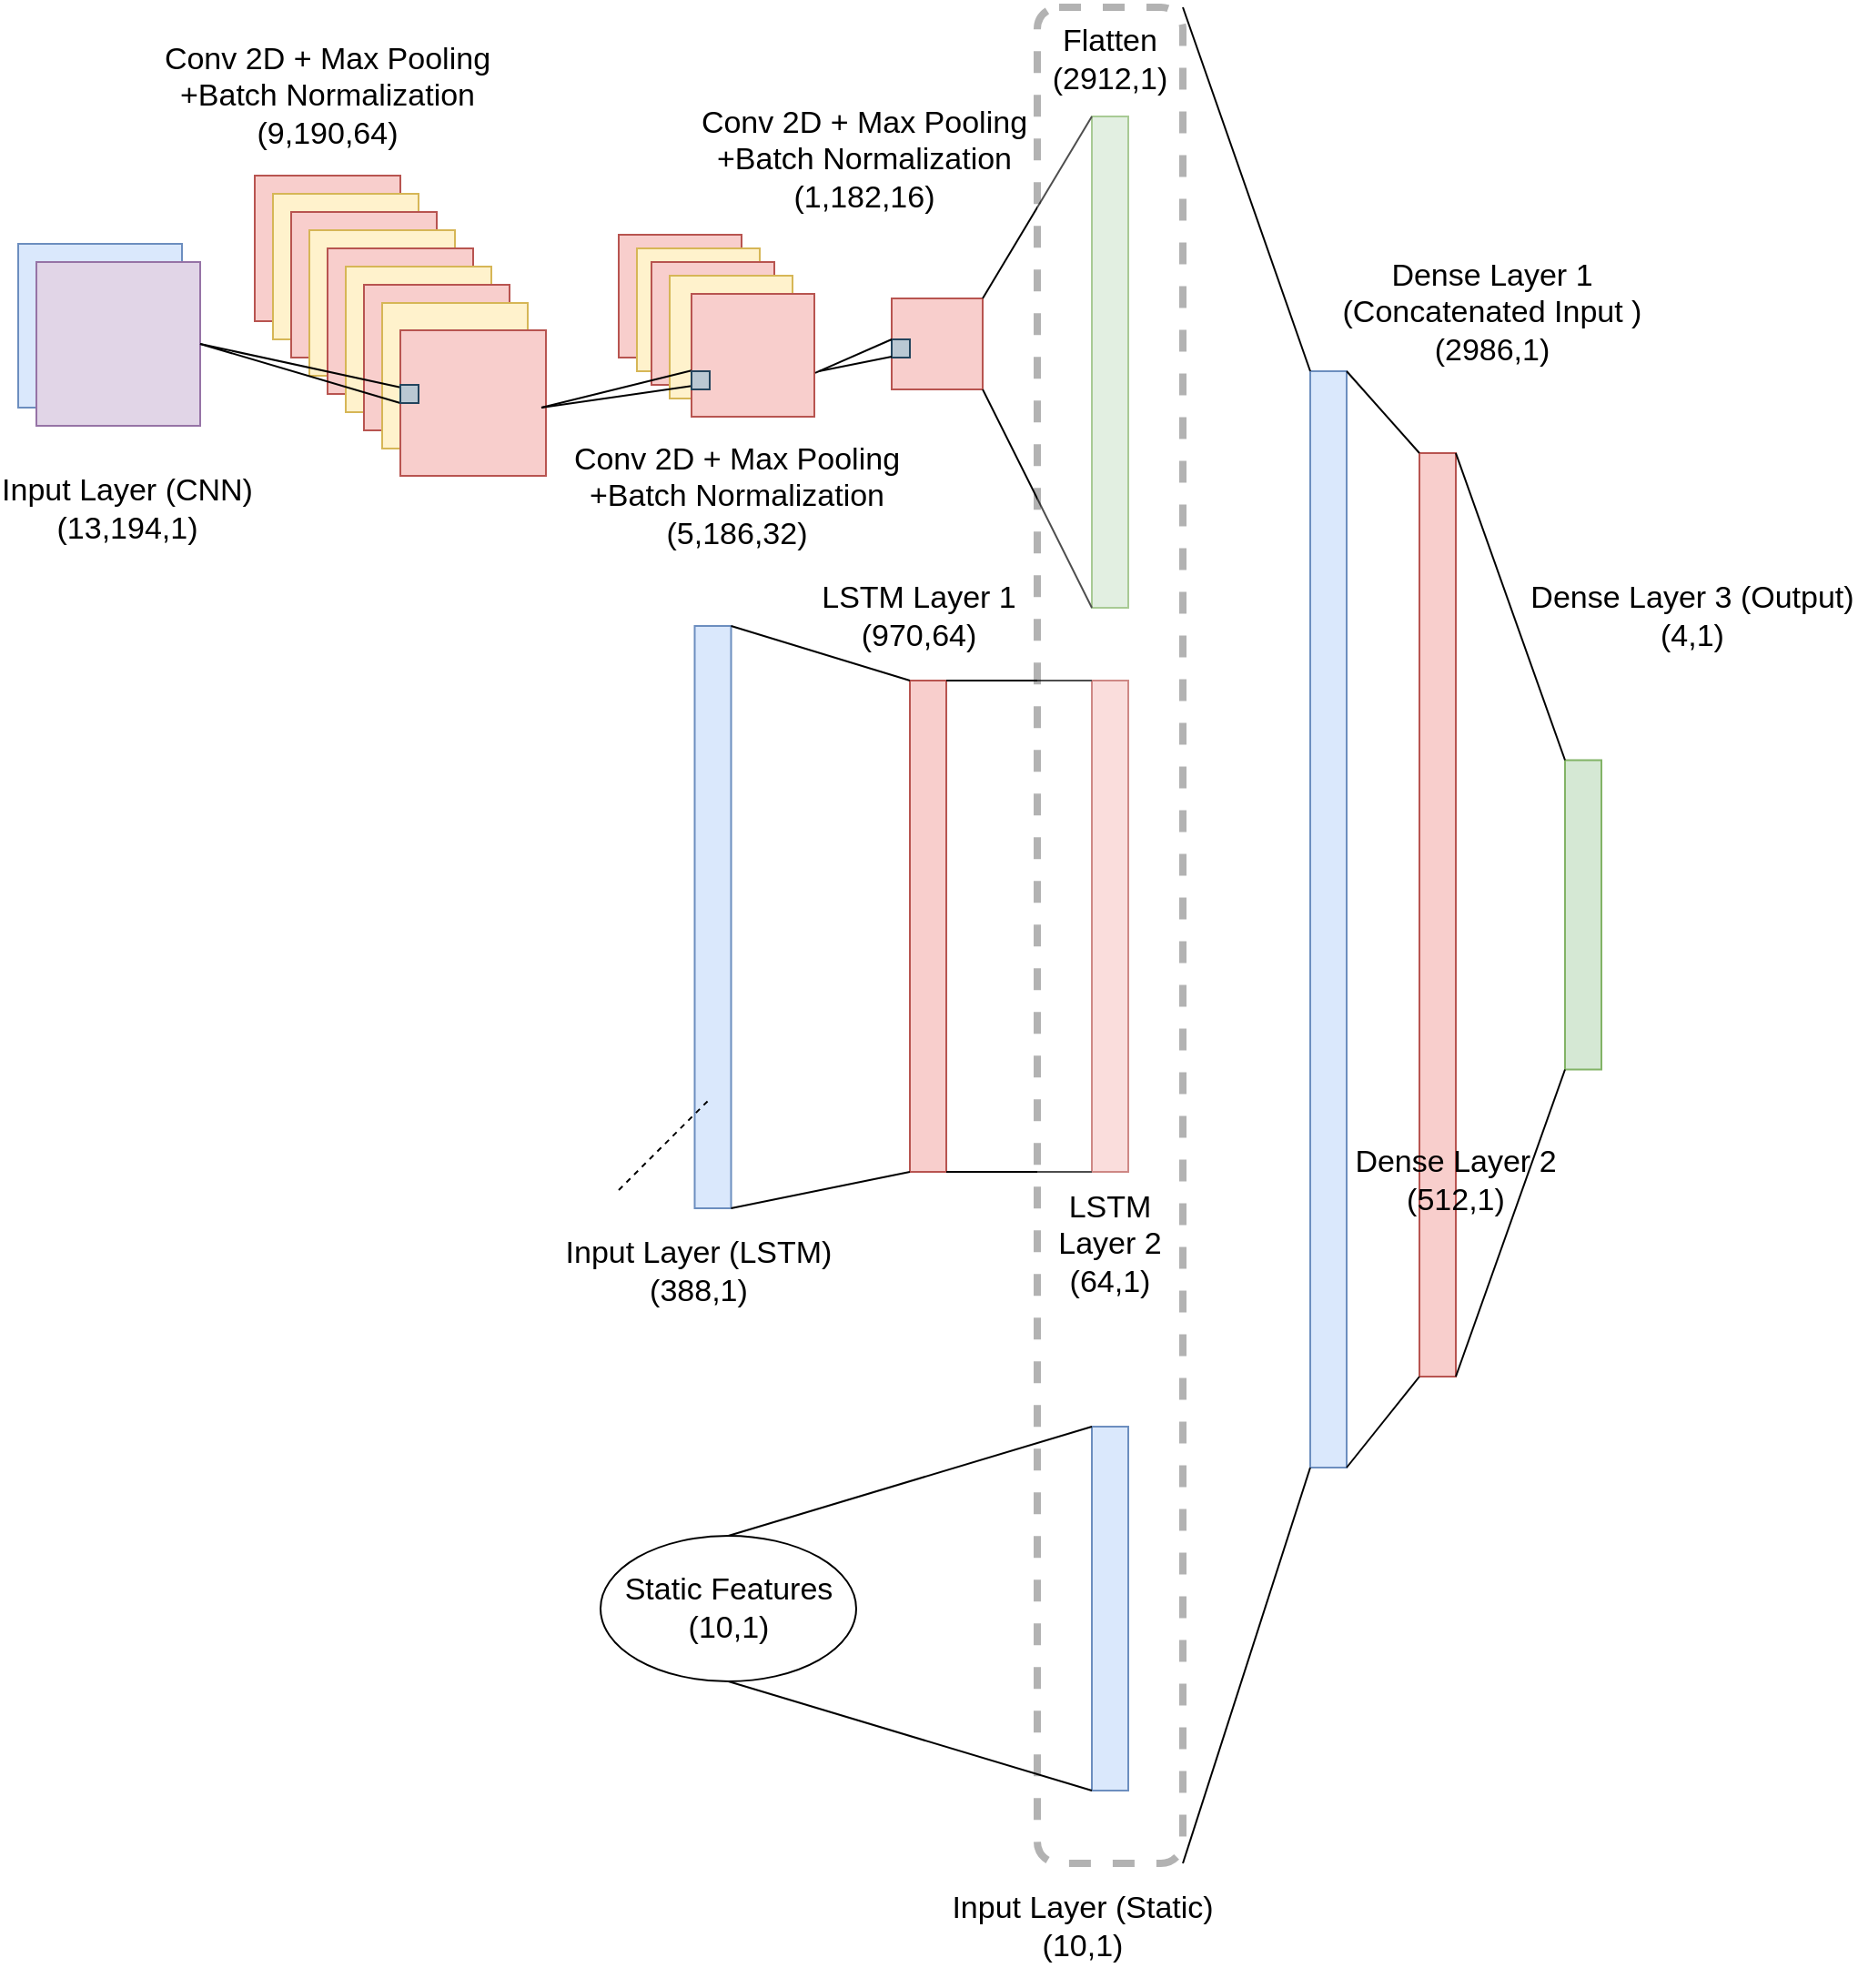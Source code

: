 <mxfile compressed="false" version="14.9.0" type="github">
  <diagram id="HRz2BaVfYzM14FI6Cr06" name="Page-1">
    <mxGraphModel dx="1422" dy="1880" grid="1" gridSize="10" guides="1" tooltips="1" connect="1" arrows="1" fold="1" page="1" pageScale="1" pageWidth="850" pageHeight="1100" math="0" shadow="0">
      <root>
        <mxCell id="0" />
        <mxCell id="1" parent="0" />
        <mxCell id="ROyDRAQvj7djIwxt4Fbn-3" value="" style="whiteSpace=wrap;html=1;aspect=fixed;fillColor=#dae8fc;strokeColor=#6c8ebf;" parent="1" vertex="1">
          <mxGeometry x="10" y="100" width="90" height="90" as="geometry" />
        </mxCell>
        <mxCell id="ROyDRAQvj7djIwxt4Fbn-4" value="" style="whiteSpace=wrap;html=1;aspect=fixed;fillColor=#e1d5e7;strokeColor=#9673a6;" parent="1" vertex="1">
          <mxGeometry x="20" y="110" width="90" height="90" as="geometry" />
        </mxCell>
        <mxCell id="ROyDRAQvj7djIwxt4Fbn-5" value="" style="rounded=0;whiteSpace=wrap;html=1;fillColor=#f8cecc;strokeColor=#b85450;" parent="1" vertex="1">
          <mxGeometry x="500" y="340" width="20" height="270" as="geometry" />
        </mxCell>
        <mxCell id="ROyDRAQvj7djIwxt4Fbn-7" value="" style="whiteSpace=wrap;html=1;aspect=fixed;fillColor=#f8cecc;strokeColor=#b85450;" parent="1" vertex="1">
          <mxGeometry x="140" y="62.5" width="80" height="80" as="geometry" />
        </mxCell>
        <mxCell id="ROyDRAQvj7djIwxt4Fbn-8" value="" style="whiteSpace=wrap;html=1;aspect=fixed;fillColor=#fff2cc;strokeColor=#d6b656;" parent="1" vertex="1">
          <mxGeometry x="150" y="72.5" width="80" height="80" as="geometry" />
        </mxCell>
        <mxCell id="ROyDRAQvj7djIwxt4Fbn-9" value="" style="whiteSpace=wrap;html=1;aspect=fixed;fillColor=#f8cecc;strokeColor=#b85450;" parent="1" vertex="1">
          <mxGeometry x="160" y="82.5" width="80" height="80" as="geometry" />
        </mxCell>
        <mxCell id="ROyDRAQvj7djIwxt4Fbn-10" value="" style="whiteSpace=wrap;html=1;aspect=fixed;fillColor=#fff2cc;strokeColor=#d6b656;" parent="1" vertex="1">
          <mxGeometry x="170" y="92.5" width="80" height="80" as="geometry" />
        </mxCell>
        <mxCell id="ROyDRAQvj7djIwxt4Fbn-11" value="" style="whiteSpace=wrap;html=1;aspect=fixed;fillColor=#f8cecc;strokeColor=#b85450;" parent="1" vertex="1">
          <mxGeometry x="180" y="102.5" width="80" height="80" as="geometry" />
        </mxCell>
        <mxCell id="ROyDRAQvj7djIwxt4Fbn-12" value="" style="whiteSpace=wrap;html=1;aspect=fixed;fillColor=#fff2cc;strokeColor=#d6b656;" parent="1" vertex="1">
          <mxGeometry x="190" y="112.5" width="80" height="80" as="geometry" />
        </mxCell>
        <mxCell id="ROyDRAQvj7djIwxt4Fbn-13" value="" style="whiteSpace=wrap;html=1;aspect=fixed;fillColor=#f8cecc;strokeColor=#b85450;" parent="1" vertex="1">
          <mxGeometry x="200" y="122.5" width="80" height="80" as="geometry" />
        </mxCell>
        <mxCell id="ROyDRAQvj7djIwxt4Fbn-14" value="" style="whiteSpace=wrap;html=1;aspect=fixed;fillColor=#fff2cc;strokeColor=#d6b656;" parent="1" vertex="1">
          <mxGeometry x="210" y="132.5" width="80" height="80" as="geometry" />
        </mxCell>
        <mxCell id="ROyDRAQvj7djIwxt4Fbn-15" value="" style="whiteSpace=wrap;html=1;aspect=fixed;fillColor=#f8cecc;strokeColor=#b85450;" parent="1" vertex="1">
          <mxGeometry x="220" y="147.5" width="80" height="80" as="geometry" />
        </mxCell>
        <mxCell id="ROyDRAQvj7djIwxt4Fbn-27" value="" style="whiteSpace=wrap;html=1;aspect=fixed;fillColor=#f8cecc;strokeColor=#b85450;" parent="1" vertex="1">
          <mxGeometry x="490" y="130" width="50" height="50" as="geometry" />
        </mxCell>
        <mxCell id="ROyDRAQvj7djIwxt4Fbn-30" value="" style="whiteSpace=wrap;html=1;aspect=fixed;fillColor=#f8cecc;strokeColor=#b85450;" parent="1" vertex="1">
          <mxGeometry x="340" y="95" width="67.5" height="67.5" as="geometry" />
        </mxCell>
        <mxCell id="ROyDRAQvj7djIwxt4Fbn-31" value="" style="whiteSpace=wrap;html=1;aspect=fixed;fillColor=#fff2cc;strokeColor=#d6b656;" parent="1" vertex="1">
          <mxGeometry x="350" y="102.5" width="67.5" height="67.5" as="geometry" />
        </mxCell>
        <mxCell id="ROyDRAQvj7djIwxt4Fbn-32" value="" style="whiteSpace=wrap;html=1;aspect=fixed;fillColor=#f8cecc;strokeColor=#b85450;" parent="1" vertex="1">
          <mxGeometry x="358" y="110" width="67.5" height="67.5" as="geometry" />
        </mxCell>
        <mxCell id="ROyDRAQvj7djIwxt4Fbn-33" value="" style="whiteSpace=wrap;html=1;aspect=fixed;fillColor=#fff2cc;strokeColor=#d6b656;" parent="1" vertex="1">
          <mxGeometry x="368" y="117.5" width="67.5" height="67.5" as="geometry" />
        </mxCell>
        <mxCell id="ROyDRAQvj7djIwxt4Fbn-37" value="" style="whiteSpace=wrap;html=1;aspect=fixed;fillColor=#f8cecc;strokeColor=#b85450;" parent="1" vertex="1">
          <mxGeometry x="380" y="127.5" width="67.5" height="67.5" as="geometry" />
        </mxCell>
        <mxCell id="ROyDRAQvj7djIwxt4Fbn-39" value="" style="rounded=0;whiteSpace=wrap;html=1;fillColor=#d5e8d4;strokeColor=#82b366;" parent="1" vertex="1">
          <mxGeometry x="600" y="30" width="20" height="270" as="geometry" />
        </mxCell>
        <mxCell id="ROyDRAQvj7djIwxt4Fbn-40" value="" style="rounded=0;whiteSpace=wrap;html=1;fillColor=#dae8fc;strokeColor=#6c8ebf;" parent="1" vertex="1">
          <mxGeometry x="381.75" y="310" width="20" height="320" as="geometry" />
        </mxCell>
        <mxCell id="ROyDRAQvj7djIwxt4Fbn-41" value="" style="rounded=0;whiteSpace=wrap;html=1;fillColor=#f8cecc;strokeColor=#b85450;" parent="1" vertex="1">
          <mxGeometry x="600" y="340" width="20" height="270" as="geometry" />
        </mxCell>
        <mxCell id="ROyDRAQvj7djIwxt4Fbn-42" value="" style="rounded=0;whiteSpace=wrap;html=1;fillColor=#dae8fc;strokeColor=#6c8ebf;" parent="1" vertex="1">
          <mxGeometry x="720" y="170" width="20" height="602.5" as="geometry" />
        </mxCell>
        <mxCell id="ROyDRAQvj7djIwxt4Fbn-43" value="" style="rounded=0;whiteSpace=wrap;html=1;fillColor=#f8cecc;strokeColor=#b85450;" parent="1" vertex="1">
          <mxGeometry x="780" y="215" width="20" height="507.5" as="geometry" />
        </mxCell>
        <mxCell id="ROyDRAQvj7djIwxt4Fbn-46" value="" style="rounded=0;whiteSpace=wrap;html=1;fillColor=#d5e8d4;strokeColor=#82b366;" parent="1" vertex="1">
          <mxGeometry x="860" y="383.75" width="20" height="170" as="geometry" />
        </mxCell>
        <mxCell id="ROyDRAQvj7djIwxt4Fbn-50" value="" style="endArrow=none;html=1;entryX=1;entryY=0.5;entryDx=0;entryDy=0;" parent="1" source="ROyDRAQvj7djIwxt4Fbn-15" target="ROyDRAQvj7djIwxt4Fbn-4" edge="1">
          <mxGeometry width="50" height="50" relative="1" as="geometry">
            <mxPoint x="410" y="370" as="sourcePoint" />
            <mxPoint x="450" y="340" as="targetPoint" />
          </mxGeometry>
        </mxCell>
        <mxCell id="ROyDRAQvj7djIwxt4Fbn-51" value="" style="endArrow=none;html=1;entryX=1;entryY=0.5;entryDx=0;entryDy=0;exitX=0;exitY=0.5;exitDx=0;exitDy=0;" parent="1" source="ROyDRAQvj7djIwxt4Fbn-15" target="ROyDRAQvj7djIwxt4Fbn-4" edge="1">
          <mxGeometry width="50" height="50" relative="1" as="geometry">
            <mxPoint x="220" y="310" as="sourcePoint" />
            <mxPoint x="110" y="290" as="targetPoint" />
          </mxGeometry>
        </mxCell>
        <mxCell id="ROyDRAQvj7djIwxt4Fbn-52" value="" style="whiteSpace=wrap;html=1;aspect=fixed;fillColor=#bac8d3;strokeColor=#23445d;" parent="1" vertex="1">
          <mxGeometry x="220" y="177.5" width="10" height="10" as="geometry" />
        </mxCell>
        <mxCell id="ROyDRAQvj7djIwxt4Fbn-53" value="" style="endArrow=none;html=1;entryX=1;entryY=0.5;entryDx=0;entryDy=0;" parent="1" source="ROyDRAQvj7djIwxt4Fbn-37" edge="1">
          <mxGeometry width="50" height="50" relative="1" as="geometry">
            <mxPoint x="407.5" y="213.833" as="sourcePoint" />
            <mxPoint x="297.5" y="190" as="targetPoint" />
          </mxGeometry>
        </mxCell>
        <mxCell id="ROyDRAQvj7djIwxt4Fbn-54" value="" style="endArrow=none;html=1;entryX=1;entryY=0.5;entryDx=0;entryDy=0;exitX=0;exitY=0.75;exitDx=0;exitDy=0;" parent="1" source="ROyDRAQvj7djIwxt4Fbn-37" edge="1">
          <mxGeometry width="50" height="50" relative="1" as="geometry">
            <mxPoint x="407.5" y="213.833" as="sourcePoint" />
            <mxPoint x="297.5" y="190" as="targetPoint" />
          </mxGeometry>
        </mxCell>
        <mxCell id="ROyDRAQvj7djIwxt4Fbn-55" value="" style="whiteSpace=wrap;html=1;aspect=fixed;fillColor=#bac8d3;strokeColor=#23445d;" parent="1" vertex="1">
          <mxGeometry x="380" y="170" width="10" height="10" as="geometry" />
        </mxCell>
        <mxCell id="ROyDRAQvj7djIwxt4Fbn-56" value="" style="whiteSpace=wrap;html=1;aspect=fixed;fillColor=#bac8d3;strokeColor=#23445d;" parent="1" vertex="1">
          <mxGeometry x="490" y="152.5" width="10" height="10" as="geometry" />
        </mxCell>
        <mxCell id="ROyDRAQvj7djIwxt4Fbn-57" value="" style="endArrow=none;html=1;exitX=0;exitY=0.64;exitDx=0;exitDy=0;exitPerimeter=0;" parent="1" source="ROyDRAQvj7djIwxt4Fbn-27" edge="1">
          <mxGeometry width="50" height="50" relative="1" as="geometry">
            <mxPoint x="200" y="390" as="sourcePoint" />
            <mxPoint x="450" y="170" as="targetPoint" />
          </mxGeometry>
        </mxCell>
        <mxCell id="ROyDRAQvj7djIwxt4Fbn-59" value="" style="endArrow=none;html=1;exitX=0;exitY=0;exitDx=0;exitDy=0;entryX=1.007;entryY=0.644;entryDx=0;entryDy=0;entryPerimeter=0;" parent="1" source="ROyDRAQvj7djIwxt4Fbn-56" target="ROyDRAQvj7djIwxt4Fbn-37" edge="1">
          <mxGeometry width="50" height="50" relative="1" as="geometry">
            <mxPoint x="510" y="182" as="sourcePoint" />
            <mxPoint x="470" y="190" as="targetPoint" />
          </mxGeometry>
        </mxCell>
        <mxCell id="ROyDRAQvj7djIwxt4Fbn-60" value="" style="endArrow=none;html=1;entryX=1;entryY=0;entryDx=0;entryDy=0;exitX=0;exitY=0;exitDx=0;exitDy=0;" parent="1" source="ROyDRAQvj7djIwxt4Fbn-39" target="ROyDRAQvj7djIwxt4Fbn-27" edge="1">
          <mxGeometry width="50" height="50" relative="1" as="geometry">
            <mxPoint x="400" y="390" as="sourcePoint" />
            <mxPoint x="450" y="340" as="targetPoint" />
          </mxGeometry>
        </mxCell>
        <mxCell id="ROyDRAQvj7djIwxt4Fbn-61" value="" style="endArrow=none;html=1;entryX=1;entryY=1;entryDx=0;entryDy=0;exitX=0;exitY=1;exitDx=0;exitDy=0;" parent="1" source="ROyDRAQvj7djIwxt4Fbn-39" target="ROyDRAQvj7djIwxt4Fbn-27" edge="1">
          <mxGeometry width="50" height="50" relative="1" as="geometry">
            <mxPoint x="400" y="390" as="sourcePoint" />
            <mxPoint x="450" y="340" as="targetPoint" />
          </mxGeometry>
        </mxCell>
        <mxCell id="ROyDRAQvj7djIwxt4Fbn-62" value="" style="endArrow=none;html=1;exitX=1;exitY=0;exitDx=0;exitDy=0;entryX=0;entryY=0;entryDx=0;entryDy=0;" parent="1" source="ROyDRAQvj7djIwxt4Fbn-40" target="ROyDRAQvj7djIwxt4Fbn-5" edge="1">
          <mxGeometry width="50" height="50" relative="1" as="geometry">
            <mxPoint x="400" y="390" as="sourcePoint" />
            <mxPoint x="450" y="340" as="targetPoint" />
          </mxGeometry>
        </mxCell>
        <mxCell id="ROyDRAQvj7djIwxt4Fbn-63" value="" style="endArrow=none;html=1;exitX=1;exitY=1;exitDx=0;exitDy=0;entryX=0;entryY=1;entryDx=0;entryDy=0;" parent="1" source="ROyDRAQvj7djIwxt4Fbn-40" target="ROyDRAQvj7djIwxt4Fbn-5" edge="1">
          <mxGeometry width="50" height="50" relative="1" as="geometry">
            <mxPoint x="410" y="320" as="sourcePoint" />
            <mxPoint x="510" y="350.0" as="targetPoint" />
          </mxGeometry>
        </mxCell>
        <mxCell id="ROyDRAQvj7djIwxt4Fbn-64" value="" style="endArrow=none;html=1;exitX=1;exitY=0;exitDx=0;exitDy=0;entryX=0;entryY=0;entryDx=0;entryDy=0;" parent="1" source="ROyDRAQvj7djIwxt4Fbn-5" target="ROyDRAQvj7djIwxt4Fbn-41" edge="1">
          <mxGeometry width="50" height="50" relative="1" as="geometry">
            <mxPoint x="420" y="330" as="sourcePoint" />
            <mxPoint x="520" y="360.0" as="targetPoint" />
          </mxGeometry>
        </mxCell>
        <mxCell id="ROyDRAQvj7djIwxt4Fbn-65" value="" style="endArrow=none;html=1;exitX=1;exitY=1;exitDx=0;exitDy=0;entryX=0;entryY=1;entryDx=0;entryDy=0;" parent="1" source="ROyDRAQvj7djIwxt4Fbn-5" target="ROyDRAQvj7djIwxt4Fbn-41" edge="1">
          <mxGeometry width="50" height="50" relative="1" as="geometry">
            <mxPoint x="430" y="340" as="sourcePoint" />
            <mxPoint x="530" y="370.0" as="targetPoint" />
          </mxGeometry>
        </mxCell>
        <mxCell id="ROyDRAQvj7djIwxt4Fbn-66" value="" style="endArrow=none;html=1;exitX=1;exitY=0;exitDx=0;exitDy=0;entryX=0;entryY=0;entryDx=0;entryDy=0;" parent="1" source="ROyDRAQvj7djIwxt4Fbn-42" target="ROyDRAQvj7djIwxt4Fbn-43" edge="1">
          <mxGeometry width="50" height="50" relative="1" as="geometry">
            <mxPoint x="480" y="492.5" as="sourcePoint" />
            <mxPoint x="580" y="522.5" as="targetPoint" />
          </mxGeometry>
        </mxCell>
        <mxCell id="ROyDRAQvj7djIwxt4Fbn-67" value="" style="endArrow=none;html=1;exitX=1;exitY=1;exitDx=0;exitDy=0;entryX=0;entryY=1;entryDx=0;entryDy=0;" parent="1" source="ROyDRAQvj7djIwxt4Fbn-42" target="ROyDRAQvj7djIwxt4Fbn-43" edge="1">
          <mxGeometry width="50" height="50" relative="1" as="geometry">
            <mxPoint x="490" y="502.5" as="sourcePoint" />
            <mxPoint x="590" y="532.5" as="targetPoint" />
          </mxGeometry>
        </mxCell>
        <mxCell id="ROyDRAQvj7djIwxt4Fbn-70" value="" style="endArrow=none;html=1;exitX=1;exitY=1;exitDx=0;exitDy=0;entryX=0;entryY=1;entryDx=0;entryDy=0;" parent="1" source="ROyDRAQvj7djIwxt4Fbn-43" target="ROyDRAQvj7djIwxt4Fbn-46" edge="1">
          <mxGeometry width="50" height="50" relative="1" as="geometry">
            <mxPoint x="850" y="692.5" as="sourcePoint" />
            <mxPoint x="620" y="562.5" as="targetPoint" />
          </mxGeometry>
        </mxCell>
        <mxCell id="ROyDRAQvj7djIwxt4Fbn-71" value="" style="endArrow=none;html=1;entryX=1;entryY=0;entryDx=0;entryDy=0;exitX=0;exitY=0;exitDx=0;exitDy=0;" parent="1" source="ROyDRAQvj7djIwxt4Fbn-46" target="ROyDRAQvj7djIwxt4Fbn-43" edge="1">
          <mxGeometry width="50" height="50" relative="1" as="geometry">
            <mxPoint x="890" y="382.5" as="sourcePoint" />
            <mxPoint x="852" y="267.352" as="targetPoint" />
          </mxGeometry>
        </mxCell>
        <mxCell id="ROyDRAQvj7djIwxt4Fbn-109" value="" style="rounded=1;whiteSpace=wrap;html=1;opacity=30;shadow=0;sketch=0;glass=0;dashed=1;strokeWidth=4;" parent="1" vertex="1">
          <mxGeometry x="570" y="-30" width="80" height="1020" as="geometry" />
        </mxCell>
        <mxCell id="ROyDRAQvj7djIwxt4Fbn-110" value="" style="endArrow=none;html=1;entryX=0;entryY=0;entryDx=0;entryDy=0;exitX=1;exitY=0;exitDx=0;exitDy=0;" parent="1" source="ROyDRAQvj7djIwxt4Fbn-109" target="ROyDRAQvj7djIwxt4Fbn-42" edge="1">
          <mxGeometry width="50" height="50" relative="1" as="geometry">
            <mxPoint x="400" y="390" as="sourcePoint" />
            <mxPoint x="450" y="340" as="targetPoint" />
          </mxGeometry>
        </mxCell>
        <mxCell id="ROyDRAQvj7djIwxt4Fbn-111" value="" style="endArrow=none;html=1;entryX=0;entryY=1;entryDx=0;entryDy=0;exitX=1;exitY=1;exitDx=0;exitDy=0;" parent="1" source="ROyDRAQvj7djIwxt4Fbn-109" target="ROyDRAQvj7djIwxt4Fbn-42" edge="1">
          <mxGeometry width="50" height="50" relative="1" as="geometry">
            <mxPoint x="630" y="630" as="sourcePoint" />
            <mxPoint x="450" y="340" as="targetPoint" />
          </mxGeometry>
        </mxCell>
        <mxCell id="ROyDRAQvj7djIwxt4Fbn-112" value="&lt;p style=&quot;line-height: 110%&quot;&gt;&lt;/p&gt;&lt;div style=&quot;font-size: 17px&quot;&gt;&lt;font style=&quot;font-size: 17px&quot;&gt;Input Layer (CNN)&lt;br&gt;&lt;/font&gt;&lt;/div&gt;&lt;div style=&quot;font-size: 17px&quot;&gt;&lt;font style=&quot;font-size: 17px&quot;&gt;(13,194,1)&lt;br&gt;&lt;/font&gt;&lt;/div&gt;&lt;p&gt;&lt;/p&gt;" style="text;html=1;strokeColor=none;fillColor=none;align=center;verticalAlign=middle;whiteSpace=wrap;rounded=0;shadow=0;glass=0;sketch=0;opacity=30;" parent="1" vertex="1">
          <mxGeometry y="212.5" width="140" height="67.5" as="geometry" />
        </mxCell>
        <mxCell id="ROyDRAQvj7djIwxt4Fbn-113" value="&lt;p style=&quot;line-height: 110%&quot;&gt;&lt;/p&gt;&lt;div style=&quot;font-size: 17px&quot;&gt;&lt;font style=&quot;font-size: 17px&quot;&gt;Conv 2D + Max Pooling +Batch Normalization&lt;br&gt;&lt;/font&gt;&lt;/div&gt;&lt;div style=&quot;font-size: 17px&quot;&gt;&lt;font style=&quot;font-size: 17px&quot;&gt;(5,186,32)&lt;br&gt;&lt;/font&gt;&lt;/div&gt;&lt;p&gt;&lt;/p&gt;" style="text;html=1;strokeColor=none;fillColor=none;align=center;verticalAlign=middle;whiteSpace=wrap;rounded=0;shadow=0;glass=0;sketch=0;opacity=30;" parent="1" vertex="1">
          <mxGeometry x="310" y="200" width="190" height="77.5" as="geometry" />
        </mxCell>
        <mxCell id="ROyDRAQvj7djIwxt4Fbn-114" value="&lt;p style=&quot;line-height: 110%&quot;&gt;&lt;/p&gt;&lt;div style=&quot;font-size: 17px&quot;&gt;&lt;font style=&quot;font-size: 17px&quot;&gt;Conv 2D + Max Pooling +Batch Normalization&lt;br&gt;&lt;/font&gt;&lt;/div&gt;&lt;div style=&quot;font-size: 17px&quot;&gt;&lt;font style=&quot;font-size: 17px&quot;&gt;(9,190,64)&lt;br&gt;&lt;/font&gt;&lt;/div&gt;&lt;p&gt;&lt;/p&gt;" style="text;html=1;strokeColor=none;fillColor=none;align=center;verticalAlign=middle;whiteSpace=wrap;rounded=0;shadow=0;glass=0;sketch=0;opacity=30;" parent="1" vertex="1">
          <mxGeometry x="85" y="-20" width="190" height="77.5" as="geometry" />
        </mxCell>
        <mxCell id="ROyDRAQvj7djIwxt4Fbn-115" value="&lt;p style=&quot;line-height: 110%&quot;&gt;&lt;/p&gt;&lt;div style=&quot;font-size: 17px&quot;&gt;&lt;font style=&quot;font-size: 17px&quot;&gt;Conv 2D + Max Pooling +Batch Normalization&lt;br&gt;&lt;/font&gt;&lt;/div&gt;&lt;div style=&quot;font-size: 17px&quot;&gt;&lt;font style=&quot;font-size: 17px&quot;&gt;(1,182,16)&lt;br&gt;&lt;/font&gt;&lt;/div&gt;&lt;p&gt;&lt;/p&gt;" style="text;html=1;strokeColor=none;fillColor=none;align=center;verticalAlign=middle;whiteSpace=wrap;rounded=0;shadow=0;glass=0;sketch=0;opacity=30;" parent="1" vertex="1">
          <mxGeometry x="380" y="15" width="190" height="77.5" as="geometry" />
        </mxCell>
        <mxCell id="ROyDRAQvj7djIwxt4Fbn-116" value="&lt;p style=&quot;line-height: 110%&quot;&gt;&lt;/p&gt;&lt;div style=&quot;font-size: 17px&quot;&gt;&lt;font style=&quot;font-size: 17px&quot;&gt;Flatten&lt;br&gt;&lt;/font&gt;&lt;/div&gt;&lt;div style=&quot;font-size: 17px&quot;&gt;&lt;font style=&quot;font-size: 17px&quot;&gt;(2912,1)&lt;br&gt;&lt;/font&gt;&lt;/div&gt;&lt;p&gt;&lt;/p&gt;" style="text;html=1;strokeColor=none;fillColor=none;align=center;verticalAlign=middle;whiteSpace=wrap;rounded=0;shadow=0;glass=0;sketch=0;opacity=30;" parent="1" vertex="1">
          <mxGeometry x="515" y="-21.75" width="190" height="40.5" as="geometry" />
        </mxCell>
        <mxCell id="ROyDRAQvj7djIwxt4Fbn-117" value="&lt;p style=&quot;line-height: 110%&quot;&gt;&lt;/p&gt;&lt;div style=&quot;font-size: 17px&quot;&gt;Input Layer (LSTM)&lt;font style=&quot;font-size: 17px&quot;&gt;&lt;br&gt;&lt;/font&gt;&lt;/div&gt;&lt;div style=&quot;font-size: 17px&quot;&gt;&lt;font style=&quot;font-size: 17px&quot;&gt;(388,1)&lt;br&gt;&lt;/font&gt;&lt;/div&gt;&lt;p&gt;&lt;/p&gt;" style="text;html=1;strokeColor=none;fillColor=none;align=center;verticalAlign=middle;whiteSpace=wrap;rounded=0;shadow=0;glass=0;sketch=0;opacity=30;" parent="1" vertex="1">
          <mxGeometry x="288.75" y="640" width="190" height="50" as="geometry" />
        </mxCell>
        <mxCell id="ROyDRAQvj7djIwxt4Fbn-118" value="&lt;p style=&quot;line-height: 110%&quot;&gt;&lt;/p&gt;&lt;div style=&quot;font-size: 17px&quot;&gt;LSTM Layer 1&lt;font style=&quot;font-size: 17px&quot;&gt;&lt;br&gt;&lt;/font&gt;&lt;/div&gt;&lt;div style=&quot;font-size: 17px&quot;&gt;&lt;font style=&quot;font-size: 17px&quot;&gt;(970,64)&lt;br&gt;&lt;/font&gt;&lt;/div&gt;&lt;p&gt;&lt;/p&gt;" style="text;html=1;strokeColor=none;fillColor=none;align=center;verticalAlign=middle;whiteSpace=wrap;rounded=0;shadow=0;glass=0;sketch=0;opacity=30;" parent="1" vertex="1">
          <mxGeometry x="410" y="280" width="190" height="50" as="geometry" />
        </mxCell>
        <mxCell id="ROyDRAQvj7djIwxt4Fbn-120" value="&lt;p style=&quot;line-height: 110%&quot;&gt;&lt;/p&gt;&lt;div style=&quot;font-size: 17px&quot;&gt;LSTM Layer 2&lt;font style=&quot;font-size: 17px&quot;&gt;&lt;br&gt;&lt;/font&gt;&lt;/div&gt;&lt;div style=&quot;font-size: 17px&quot;&gt;&lt;font style=&quot;font-size: 17px&quot;&gt;(64,1)&lt;br&gt;&lt;/font&gt;&lt;/div&gt;&lt;p&gt;&lt;/p&gt;" style="text;html=1;strokeColor=none;fillColor=none;align=center;verticalAlign=middle;whiteSpace=wrap;rounded=0;shadow=0;glass=0;sketch=0;opacity=30;" parent="1" vertex="1">
          <mxGeometry x="565" y="620" width="90" height="60" as="geometry" />
        </mxCell>
        <mxCell id="ROyDRAQvj7djIwxt4Fbn-123" value="&lt;p style=&quot;line-height: 110%&quot;&gt;&lt;/p&gt;&lt;div style=&quot;font-size: 17px&quot;&gt;Dense Layer 1&lt;font style=&quot;font-size: 17px&quot;&gt;&lt;br&gt;&lt;/font&gt;&lt;/div&gt;&lt;div style=&quot;font-size: 17px&quot;&gt;&lt;font style=&quot;font-size: 17px&quot;&gt;(Concatenated Input )&lt;br&gt;&lt;/font&gt;&lt;/div&gt;&lt;div style=&quot;font-size: 17px&quot;&gt;&lt;font style=&quot;font-size: 17px&quot;&gt;(2986,1)&lt;br&gt;&lt;/font&gt;&lt;/div&gt;&lt;p&gt;&lt;/p&gt;" style="text;html=1;strokeColor=none;fillColor=none;align=center;verticalAlign=middle;whiteSpace=wrap;rounded=0;shadow=0;glass=0;sketch=0;opacity=30;" parent="1" vertex="1">
          <mxGeometry x="730" y="112.5" width="180" height="50" as="geometry" />
        </mxCell>
        <mxCell id="ROyDRAQvj7djIwxt4Fbn-124" value="&lt;p style=&quot;line-height: 110%&quot;&gt;&lt;/p&gt;&lt;div style=&quot;font-size: 17px&quot;&gt;Dense Layer 2&lt;font style=&quot;font-size: 17px&quot;&gt;&lt;br&gt;&lt;/font&gt;&lt;/div&gt;&lt;div style=&quot;font-size: 17px&quot;&gt;&lt;font style=&quot;font-size: 17px&quot;&gt;(512,1)&lt;br&gt;&lt;/font&gt;&lt;/div&gt;&lt;p&gt;&lt;/p&gt;" style="text;html=1;strokeColor=none;fillColor=none;align=center;verticalAlign=middle;whiteSpace=wrap;rounded=0;shadow=0;glass=0;sketch=0;opacity=30;" parent="1" vertex="1">
          <mxGeometry x="710" y="590" width="180" height="50" as="geometry" />
        </mxCell>
        <mxCell id="ROyDRAQvj7djIwxt4Fbn-125" value="&lt;p style=&quot;line-height: 110%&quot;&gt;&lt;/p&gt;&lt;div style=&quot;font-size: 17px&quot;&gt;Dense Layer 3 (Output)&lt;font style=&quot;font-size: 17px&quot;&gt;&lt;br&gt;&lt;/font&gt;&lt;/div&gt;&lt;div style=&quot;font-size: 17px&quot;&gt;&lt;font style=&quot;font-size: 17px&quot;&gt;(4,1)&lt;br&gt;&lt;/font&gt;&lt;/div&gt;&lt;p&gt;&lt;/p&gt;" style="text;html=1;strokeColor=none;fillColor=none;align=center;verticalAlign=middle;whiteSpace=wrap;rounded=0;shadow=0;glass=0;sketch=0;opacity=30;" parent="1" vertex="1">
          <mxGeometry x="840" y="280" width="180" height="50" as="geometry" />
        </mxCell>
        <mxCell id="b8paOxONHgFu059rE48J-2" value="" style="rounded=0;whiteSpace=wrap;html=1;fillColor=#dae8fc;strokeColor=#6c8ebf;" vertex="1" parent="1">
          <mxGeometry x="600" y="750" width="20" height="200" as="geometry" />
        </mxCell>
        <mxCell id="b8paOxONHgFu059rE48J-5" value="" style="endArrow=none;html=1;exitX=0.5;exitY=0;exitDx=0;exitDy=0;entryX=0;entryY=0;entryDx=0;entryDy=0;" edge="1" parent="1" source="b8paOxONHgFu059rE48J-10" target="b8paOxONHgFu059rE48J-2">
          <mxGeometry width="50" height="50" relative="1" as="geometry">
            <mxPoint x="455.5" y="760" as="sourcePoint" />
            <mxPoint x="444.13" y="720" as="targetPoint" />
          </mxGeometry>
        </mxCell>
        <mxCell id="b8paOxONHgFu059rE48J-6" value="" style="endArrow=none;html=1;exitX=0.5;exitY=1;exitDx=0;exitDy=0;entryX=0;entryY=1;entryDx=0;entryDy=0;" edge="1" parent="1" source="b8paOxONHgFu059rE48J-10" target="b8paOxONHgFu059rE48J-2">
          <mxGeometry width="50" height="50" relative="1" as="geometry">
            <mxPoint x="455.5" y="930" as="sourcePoint" />
            <mxPoint x="504.13" y="730.0" as="targetPoint" />
          </mxGeometry>
        </mxCell>
        <mxCell id="b8paOxONHgFu059rE48J-9" value="&lt;p style=&quot;line-height: 110%&quot;&gt;&lt;/p&gt;&lt;div style=&quot;font-size: 17px&quot;&gt;Input Layer (Static)&lt;font style=&quot;font-size: 17px&quot;&gt;&lt;br&gt;&lt;/font&gt;&lt;/div&gt;&lt;div style=&quot;font-size: 17px&quot;&gt;&lt;font style=&quot;font-size: 17px&quot;&gt;(10,1)&lt;br&gt;&lt;/font&gt;&lt;/div&gt;&lt;p&gt;&lt;/p&gt;" style="text;html=1;strokeColor=none;fillColor=none;align=center;verticalAlign=middle;whiteSpace=wrap;rounded=0;shadow=0;glass=0;sketch=0;opacity=30;" vertex="1" parent="1">
          <mxGeometry x="500" y="1000" width="190" height="50" as="geometry" />
        </mxCell>
        <mxCell id="b8paOxONHgFu059rE48J-10" value="&lt;div style=&quot;font-size: 17px&quot;&gt;&lt;font style=&quot;font-size: 17px&quot;&gt;Static Features&lt;/font&gt;&lt;/div&gt;&lt;div style=&quot;font-size: 17px&quot;&gt;&lt;font style=&quot;font-size: 17px&quot;&gt;&lt;font style=&quot;font-size: 17px&quot;&gt;(10,1)&lt;/font&gt;&lt;br&gt;&lt;/font&gt;&lt;/div&gt;" style="ellipse;whiteSpace=wrap;html=1;" vertex="1" parent="1">
          <mxGeometry x="330" y="810" width="140.5" height="80" as="geometry" />
        </mxCell>
        <mxCell id="b8paOxONHgFu059rE48J-11" value="" style="endArrow=none;dashed=1;html=1;" edge="1" parent="1">
          <mxGeometry width="50" height="50" relative="1" as="geometry">
            <mxPoint x="340" y="620" as="sourcePoint" />
            <mxPoint x="390" y="570" as="targetPoint" />
          </mxGeometry>
        </mxCell>
      </root>
    </mxGraphModel>
  </diagram>
</mxfile>
